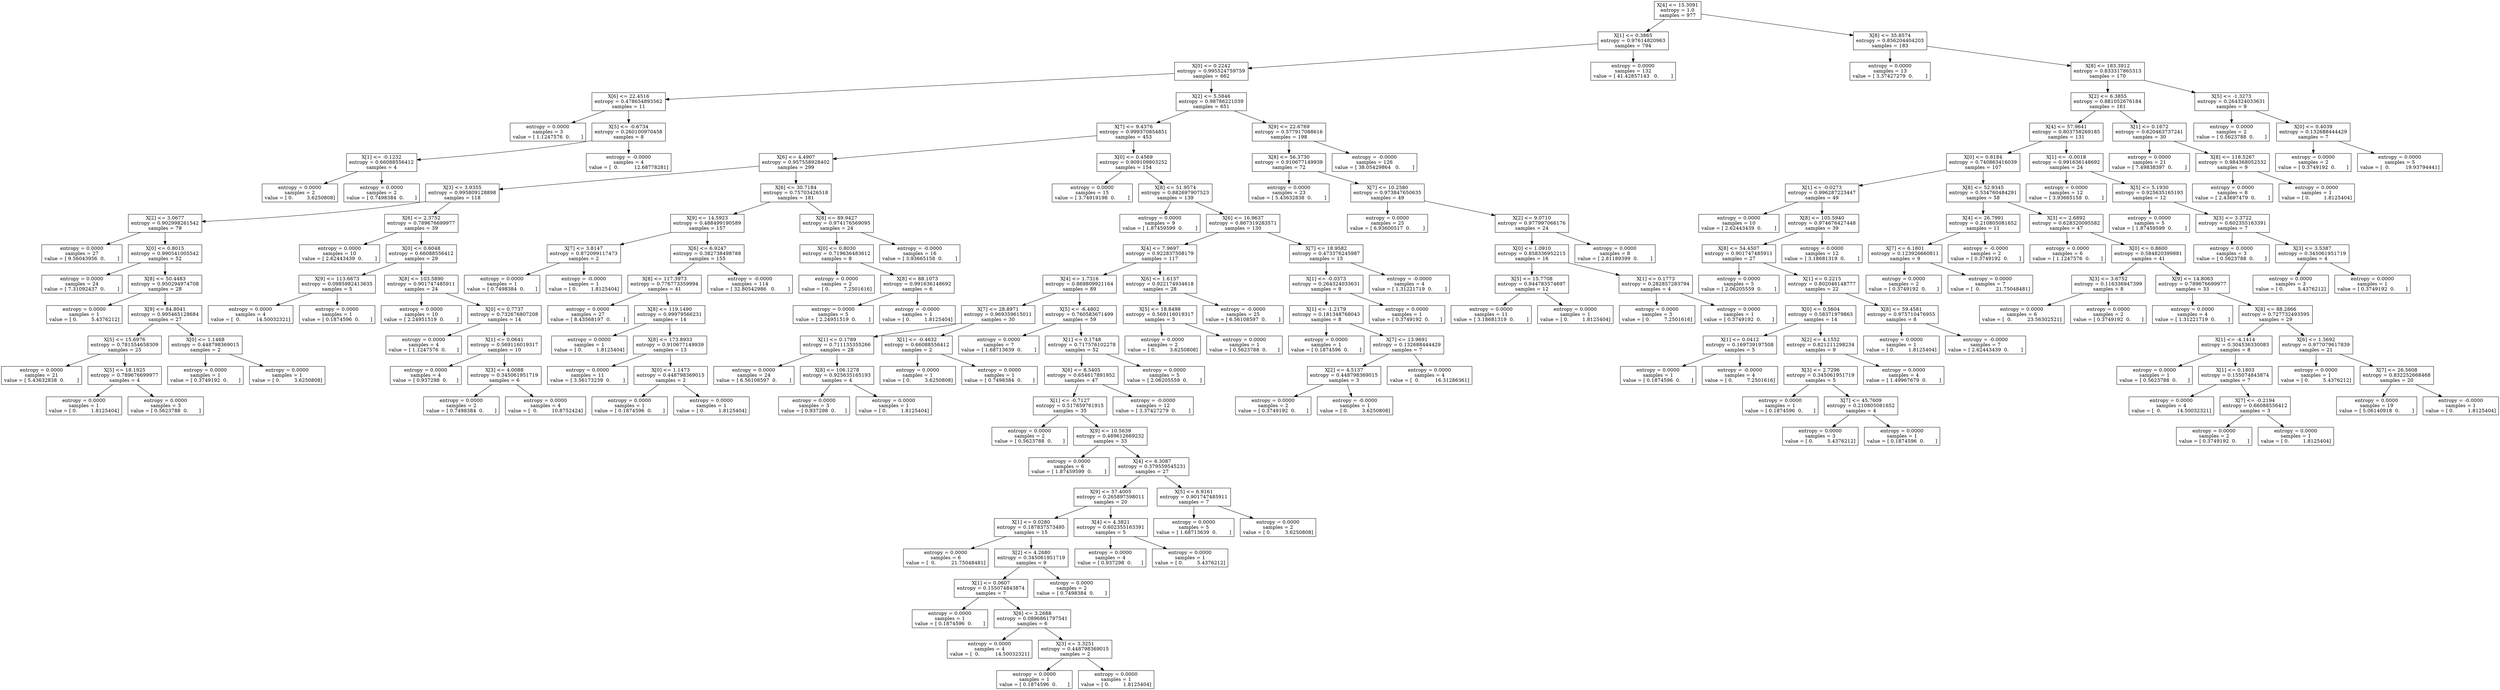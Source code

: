 digraph Tree {
0 [label="X[4] <= 15.3091\nentropy = 1.0\nsamples = 977", shape="box"] ;
1 [label="X[1] <= 0.3865\nentropy = 0.97614820963\nsamples = 794", shape="box"] ;
0 -> 1 ;
2 [label="X[0] <= 0.2242\nentropy = 0.995524759759\nsamples = 662", shape="box"] ;
1 -> 2 ;
3 [label="X[6] <= 22.4516\nentropy = 0.478654893562\nsamples = 11", shape="box"] ;
2 -> 3 ;
4 [label="entropy = 0.0000\nsamples = 3\nvalue = [ 1.1247576  0.       ]", shape="box"] ;
3 -> 4 ;
5 [label="X[5] <= -0.6734\nentropy = 0.260100970458\nsamples = 8", shape="box"] ;
3 -> 5 ;
6 [label="X[1] <= -0.1232\nentropy = 0.66088556412\nsamples = 4", shape="box"] ;
5 -> 6 ;
7 [label="entropy = 0.0000\nsamples = 2\nvalue = [ 0.         3.6250808]", shape="box"] ;
6 -> 7 ;
8 [label="entropy = 0.0000\nsamples = 2\nvalue = [ 0.7498384  0.       ]", shape="box"] ;
6 -> 8 ;
9 [label="entropy = -0.0000\nsamples = 4\nvalue = [  0.          12.68778281]", shape="box"] ;
5 -> 9 ;
10 [label="X[2] <= 5.5846\nentropy = 0.98786221039\nsamples = 651", shape="box"] ;
2 -> 10 ;
11 [label="X[7] <= 9.4376\nentropy = 0.999370854851\nsamples = 453", shape="box"] ;
10 -> 11 ;
12 [label="X[6] <= 4.4907\nentropy = 0.957558928402\nsamples = 299", shape="box"] ;
11 -> 12 ;
13 [label="X[3] <= 3.9355\nentropy = 0.995809128898\nsamples = 118", shape="box"] ;
12 -> 13 ;
14 [label="X[2] <= 3.0677\nentropy = 0.902998261542\nsamples = 79", shape="box"] ;
13 -> 14 ;
15 [label="entropy = 0.0000\nsamples = 27\nvalue = [ 9.56043956  0.        ]", shape="box"] ;
14 -> 15 ;
16 [label="X[0] <= 0.8015\nentropy = 0.990541005542\nsamples = 52", shape="box"] ;
14 -> 16 ;
17 [label="entropy = 0.0000\nsamples = 24\nvalue = [ 7.31092437  0.        ]", shape="box"] ;
16 -> 17 ;
18 [label="X[8] <= 50.4483\nentropy = 0.950294974708\nsamples = 28", shape="box"] ;
16 -> 18 ;
19 [label="entropy = 0.0000\nsamples = 1\nvalue = [ 0.         5.4376212]", shape="box"] ;
18 -> 19 ;
20 [label="X[9] <= 84.8041\nentropy = 0.995465128684\nsamples = 27", shape="box"] ;
18 -> 20 ;
21 [label="X[5] <= 15.6976\nentropy = 0.781554658309\nsamples = 25", shape="box"] ;
20 -> 21 ;
22 [label="entropy = 0.0000\nsamples = 21\nvalue = [ 5.43632838  0.        ]", shape="box"] ;
21 -> 22 ;
23 [label="X[5] <= 18.1925\nentropy = 0.789676699977\nsamples = 4", shape="box"] ;
21 -> 23 ;
24 [label="entropy = 0.0000\nsamples = 1\nvalue = [ 0.         1.8125404]", shape="box"] ;
23 -> 24 ;
25 [label="entropy = 0.0000\nsamples = 3\nvalue = [ 0.5623788  0.       ]", shape="box"] ;
23 -> 25 ;
26 [label="X[0] <= 1.1468\nentropy = 0.448798369015\nsamples = 2", shape="box"] ;
20 -> 26 ;
27 [label="entropy = 0.0000\nsamples = 1\nvalue = [ 0.3749192  0.       ]", shape="box"] ;
26 -> 27 ;
28 [label="entropy = 0.0000\nsamples = 1\nvalue = [ 0.         3.6250808]", shape="box"] ;
26 -> 28 ;
29 [label="X[6] <= 2.3752\nentropy = 0.789676699977\nsamples = 39", shape="box"] ;
13 -> 29 ;
30 [label="entropy = 0.0000\nsamples = 10\nvalue = [ 2.62443439  0.        ]", shape="box"] ;
29 -> 30 ;
31 [label="X[0] <= 0.6048\nentropy = 0.66088556412\nsamples = 29", shape="box"] ;
29 -> 31 ;
32 [label="X[9] <= 113.6673\nentropy = 0.0985982413635\nsamples = 5", shape="box"] ;
31 -> 32 ;
33 [label="entropy = 0.0000\nsamples = 4\nvalue = [  0.          14.50032321]", shape="box"] ;
32 -> 33 ;
34 [label="entropy = 0.0000\nsamples = 1\nvalue = [ 0.1874596  0.       ]", shape="box"] ;
32 -> 34 ;
35 [label="X[8] <= 103.5890\nentropy = 0.901747485911\nsamples = 24", shape="box"] ;
31 -> 35 ;
36 [label="entropy = 0.0000\nsamples = 10\nvalue = [ 2.24951519  0.        ]", shape="box"] ;
35 -> 36 ;
37 [label="X[0] <= 0.7737\nentropy = 0.732676807208\nsamples = 14", shape="box"] ;
35 -> 37 ;
38 [label="entropy = 0.0000\nsamples = 4\nvalue = [ 1.1247576  0.       ]", shape="box"] ;
37 -> 38 ;
39 [label="X[1] <= 0.0641\nentropy = 0.569116019317\nsamples = 10", shape="box"] ;
37 -> 39 ;
40 [label="entropy = 0.0000\nsamples = 4\nvalue = [ 0.937298  0.      ]", shape="box"] ;
39 -> 40 ;
41 [label="X[3] <= 4.0088\nentropy = 0.345061951719\nsamples = 6", shape="box"] ;
39 -> 41 ;
42 [label="entropy = 0.0000\nsamples = 2\nvalue = [ 0.7498384  0.       ]", shape="box"] ;
41 -> 42 ;
43 [label="entropy = 0.0000\nsamples = 4\nvalue = [  0.         10.8752424]", shape="box"] ;
41 -> 43 ;
44 [label="X[6] <= 30.7184\nentropy = 0.75703426518\nsamples = 181", shape="box"] ;
12 -> 44 ;
45 [label="X[9] <= 14.5923\nentropy = 0.488499190589\nsamples = 157", shape="box"] ;
44 -> 45 ;
46 [label="X[7] <= 3.8147\nentropy = 0.872099117473\nsamples = 2", shape="box"] ;
45 -> 46 ;
47 [label="entropy = 0.0000\nsamples = 1\nvalue = [ 0.7498384  0.       ]", shape="box"] ;
46 -> 47 ;
48 [label="entropy = -0.0000\nsamples = 1\nvalue = [ 0.         1.8125404]", shape="box"] ;
46 -> 48 ;
49 [label="X[6] <= 6.9247\nentropy = 0.382738498788\nsamples = 155", shape="box"] ;
45 -> 49 ;
50 [label="X[8] <= 117.3973\nentropy = 0.776773359994\nsamples = 41", shape="box"] ;
49 -> 50 ;
51 [label="entropy = 0.0000\nsamples = 27\nvalue = [ 8.43568197  0.        ]", shape="box"] ;
50 -> 51 ;
52 [label="X[8] <= 119.1490\nentropy = 0.99979566231\nsamples = 14", shape="box"] ;
50 -> 52 ;
53 [label="entropy = 0.0000\nsamples = 1\nvalue = [ 0.         1.8125404]", shape="box"] ;
52 -> 53 ;
54 [label="X[8] <= 173.8933\nentropy = 0.910677149939\nsamples = 13", shape="box"] ;
52 -> 54 ;
55 [label="entropy = 0.0000\nsamples = 11\nvalue = [ 3.56173239  0.        ]", shape="box"] ;
54 -> 55 ;
56 [label="X[0] <= 1.1473\nentropy = 0.448798369015\nsamples = 2", shape="box"] ;
54 -> 56 ;
57 [label="entropy = 0.0000\nsamples = 1\nvalue = [ 0.1874596  0.       ]", shape="box"] ;
56 -> 57 ;
58 [label="entropy = 0.0000\nsamples = 1\nvalue = [ 0.         1.8125404]", shape="box"] ;
56 -> 58 ;
59 [label="entropy = -0.0000\nsamples = 114\nvalue = [ 32.80542986   0.        ]", shape="box"] ;
49 -> 59 ;
60 [label="X[8] <= 89.9427\nentropy = 0.974176569095\nsamples = 24", shape="box"] ;
44 -> 60 ;
61 [label="X[0] <= 0.8030\nentropy = 0.719636483612\nsamples = 8", shape="box"] ;
60 -> 61 ;
62 [label="entropy = 0.0000\nsamples = 2\nvalue = [ 0.         7.2501616]", shape="box"] ;
61 -> 62 ;
63 [label="X[8] <= 88.1073\nentropy = 0.991636148692\nsamples = 6", shape="box"] ;
61 -> 63 ;
64 [label="entropy = 0.0000\nsamples = 5\nvalue = [ 2.24951519  0.        ]", shape="box"] ;
63 -> 64 ;
65 [label="entropy = -0.0000\nsamples = 1\nvalue = [ 0.         1.8125404]", shape="box"] ;
63 -> 65 ;
66 [label="entropy = -0.0000\nsamples = 16\nvalue = [ 3.93665158  0.        ]", shape="box"] ;
60 -> 66 ;
67 [label="X[0] <= 0.4569\nentropy = 0.909109803252\nsamples = 154", shape="box"] ;
11 -> 67 ;
68 [label="entropy = 0.0000\nsamples = 15\nvalue = [ 3.74919198  0.        ]", shape="box"] ;
67 -> 68 ;
69 [label="X[8] <= 51.9574\nentropy = 0.882697907523\nsamples = 139", shape="box"] ;
67 -> 69 ;
70 [label="entropy = 0.0000\nsamples = 9\nvalue = [ 1.87459599  0.        ]", shape="box"] ;
69 -> 70 ;
71 [label="X[6] <= 16.9637\nentropy = 0.867319283571\nsamples = 130", shape="box"] ;
69 -> 71 ;
72 [label="X[4] <= 7.9697\nentropy = 0.922837508179\nsamples = 117", shape="box"] ;
71 -> 72 ;
73 [label="X[4] <= 1.7316\nentropy = 0.869809921164\nsamples = 89", shape="box"] ;
72 -> 73 ;
74 [label="X[7] <= 28.8971\nentropy = 0.969359615011\nsamples = 30", shape="box"] ;
73 -> 74 ;
75 [label="X[1] <= 0.1789\nentropy = 0.711135355266\nsamples = 28", shape="box"] ;
74 -> 75 ;
76 [label="entropy = 0.0000\nsamples = 24\nvalue = [ 6.56108597  0.        ]", shape="box"] ;
75 -> 76 ;
77 [label="X[8] <= 106.1278\nentropy = 0.925635165193\nsamples = 4", shape="box"] ;
75 -> 77 ;
78 [label="entropy = 0.0000\nsamples = 3\nvalue = [ 0.937298  0.      ]", shape="box"] ;
77 -> 78 ;
79 [label="entropy = 0.0000\nsamples = 1\nvalue = [ 0.         1.8125404]", shape="box"] ;
77 -> 79 ;
80 [label="X[1] <= -0.4632\nentropy = 0.66088556412\nsamples = 2", shape="box"] ;
74 -> 80 ;
81 [label="entropy = 0.0000\nsamples = 1\nvalue = [ 0.         3.6250808]", shape="box"] ;
80 -> 81 ;
82 [label="entropy = 0.0000\nsamples = 1\nvalue = [ 0.7498384  0.       ]", shape="box"] ;
80 -> 82 ;
83 [label="X[5] <= -6.4802\nentropy = 0.760583671499\nsamples = 59", shape="box"] ;
73 -> 83 ;
84 [label="entropy = 0.0000\nsamples = 7\nvalue = [ 1.68713639  0.        ]", shape="box"] ;
83 -> 84 ;
85 [label="X[1] <= 0.1748\nentropy = 0.717576102278\nsamples = 52", shape="box"] ;
83 -> 85 ;
86 [label="X[6] <= 8.5405\nentropy = 0.654617891952\nsamples = 47", shape="box"] ;
85 -> 86 ;
87 [label="X[1] <= -0.7127\nentropy = 0.517859761915\nsamples = 35", shape="box"] ;
86 -> 87 ;
88 [label="entropy = 0.0000\nsamples = 2\nvalue = [ 0.5623788  0.       ]", shape="box"] ;
87 -> 88 ;
89 [label="X[9] <= 10.5639\nentropy = 0.489612669232\nsamples = 33", shape="box"] ;
87 -> 89 ;
90 [label="entropy = 0.0000\nsamples = 6\nvalue = [ 1.87459599  0.        ]", shape="box"] ;
89 -> 90 ;
91 [label="X[4] <= 6.3087\nentropy = 0.379559545231\nsamples = 27", shape="box"] ;
89 -> 91 ;
92 [label="X[9] <= 57.4005\nentropy = 0.265897598011\nsamples = 20", shape="box"] ;
91 -> 92 ;
93 [label="X[1] <= 0.0280\nentropy = 0.187837573495\nsamples = 15", shape="box"] ;
92 -> 93 ;
94 [label="entropy = 0.0000\nsamples = 6\nvalue = [  0.          21.75048481]", shape="box"] ;
93 -> 94 ;
95 [label="X[2] <= 4.2680\nentropy = 0.345061951719\nsamples = 9", shape="box"] ;
93 -> 95 ;
96 [label="X[1] <= 0.0607\nentropy = 0.155074843874\nsamples = 7", shape="box"] ;
95 -> 96 ;
97 [label="entropy = 0.0000\nsamples = 1\nvalue = [ 0.1874596  0.       ]", shape="box"] ;
96 -> 97 ;
98 [label="X[6] <= 3.2688\nentropy = 0.0896861797541\nsamples = 6", shape="box"] ;
96 -> 98 ;
99 [label="entropy = 0.0000\nsamples = 4\nvalue = [  0.          14.50032321]", shape="box"] ;
98 -> 99 ;
100 [label="X[3] <= 3.3251\nentropy = 0.448798369015\nsamples = 2", shape="box"] ;
98 -> 100 ;
101 [label="entropy = 0.0000\nsamples = 1\nvalue = [ 0.1874596  0.       ]", shape="box"] ;
100 -> 101 ;
102 [label="entropy = 0.0000\nsamples = 1\nvalue = [ 0.         1.8125404]", shape="box"] ;
100 -> 102 ;
103 [label="entropy = 0.0000\nsamples = 2\nvalue = [ 0.7498384  0.       ]", shape="box"] ;
95 -> 103 ;
104 [label="X[4] <= 4.3821\nentropy = 0.602355163391\nsamples = 5", shape="box"] ;
92 -> 104 ;
105 [label="entropy = 0.0000\nsamples = 4\nvalue = [ 0.937298  0.      ]", shape="box"] ;
104 -> 105 ;
106 [label="entropy = 0.0000\nsamples = 1\nvalue = [ 0.         5.4376212]", shape="box"] ;
104 -> 106 ;
107 [label="X[5] <= 6.9161\nentropy = 0.901747485911\nsamples = 7", shape="box"] ;
91 -> 107 ;
108 [label="entropy = 0.0000\nsamples = 5\nvalue = [ 1.68713639  0.        ]", shape="box"] ;
107 -> 108 ;
109 [label="entropy = 0.0000\nsamples = 2\nvalue = [ 0.         3.6250808]", shape="box"] ;
107 -> 109 ;
110 [label="entropy = -0.0000\nsamples = 12\nvalue = [ 3.37427279  0.        ]", shape="box"] ;
86 -> 110 ;
111 [label="entropy = 0.0000\nsamples = 5\nvalue = [ 2.06205559  0.        ]", shape="box"] ;
85 -> 111 ;
112 [label="X[6] <= 1.6137\nentropy = 0.922174934618\nsamples = 28", shape="box"] ;
72 -> 112 ;
113 [label="X[5] <= 18.8498\nentropy = 0.569116019317\nsamples = 3", shape="box"] ;
112 -> 113 ;
114 [label="entropy = 0.0000\nsamples = 2\nvalue = [ 0.         3.6250808]", shape="box"] ;
113 -> 114 ;
115 [label="entropy = 0.0000\nsamples = 1\nvalue = [ 0.5623788  0.       ]", shape="box"] ;
113 -> 115 ;
116 [label="entropy = -0.0000\nsamples = 25\nvalue = [ 6.56108597  0.        ]", shape="box"] ;
112 -> 116 ;
117 [label="X[7] <= 18.9582\nentropy = 0.473376245987\nsamples = 13", shape="box"] ;
71 -> 117 ;
118 [label="X[1] <= -0.0373\nentropy = 0.264324033631\nsamples = 9", shape="box"] ;
117 -> 118 ;
119 [label="X[1] <= -1.2179\nentropy = 0.181348768043\nsamples = 8", shape="box"] ;
118 -> 119 ;
120 [label="entropy = 0.0000\nsamples = 1\nvalue = [ 0.1874596  0.       ]", shape="box"] ;
119 -> 120 ;
121 [label="X[7] <= 13.9691\nentropy = 0.132688444429\nsamples = 7", shape="box"] ;
119 -> 121 ;
122 [label="X[2] <= 4.5137\nentropy = 0.448798369015\nsamples = 3", shape="box"] ;
121 -> 122 ;
123 [label="entropy = 0.0000\nsamples = 2\nvalue = [ 0.3749192  0.       ]", shape="box"] ;
122 -> 123 ;
124 [label="entropy = -0.0000\nsamples = 1\nvalue = [ 0.         3.6250808]", shape="box"] ;
122 -> 124 ;
125 [label="entropy = 0.0000\nsamples = 4\nvalue = [  0.          16.31286361]", shape="box"] ;
121 -> 125 ;
126 [label="entropy = 0.0000\nsamples = 1\nvalue = [ 0.3749192  0.       ]", shape="box"] ;
118 -> 126 ;
127 [label="entropy = -0.0000\nsamples = 4\nvalue = [ 1.31221719  0.        ]", shape="box"] ;
117 -> 127 ;
128 [label="X[9] <= 22.6769\nentropy = 0.577917088616\nsamples = 198", shape="box"] ;
10 -> 128 ;
129 [label="X[8] <= 56.3730\nentropy = 0.910677149939\nsamples = 72", shape="box"] ;
128 -> 129 ;
130 [label="entropy = 0.0000\nsamples = 23\nvalue = [ 5.43632838  0.        ]", shape="box"] ;
129 -> 130 ;
131 [label="X[7] <= 10.2580\nentropy = 0.973847650635\nsamples = 49", shape="box"] ;
129 -> 131 ;
132 [label="entropy = 0.0000\nsamples = 25\nvalue = [ 6.93600517  0.        ]", shape="box"] ;
131 -> 132 ;
133 [label="X[2] <= 9.0710\nentropy = 0.977997066176\nsamples = 24", shape="box"] ;
131 -> 133 ;
134 [label="X[0] <= 1.0910\nentropy = 0.858336952215\nsamples = 16", shape="box"] ;
133 -> 134 ;
135 [label="X[5] <= 15.7708\nentropy = 0.944783574697\nsamples = 12", shape="box"] ;
134 -> 135 ;
136 [label="entropy = 0.0000\nsamples = 11\nvalue = [ 3.18681319  0.        ]", shape="box"] ;
135 -> 136 ;
137 [label="entropy = 0.0000\nsamples = 1\nvalue = [ 0.         1.8125404]", shape="box"] ;
135 -> 137 ;
138 [label="X[1] <= 0.1773\nentropy = 0.282857283794\nsamples = 4", shape="box"] ;
134 -> 138 ;
139 [label="entropy = 0.0000\nsamples = 3\nvalue = [ 0.         7.2501616]", shape="box"] ;
138 -> 139 ;
140 [label="entropy = 0.0000\nsamples = 1\nvalue = [ 0.3749192  0.       ]", shape="box"] ;
138 -> 140 ;
141 [label="entropy = 0.0000\nsamples = 8\nvalue = [ 2.81189399  0.        ]", shape="box"] ;
133 -> 141 ;
142 [label="entropy = -0.0000\nsamples = 126\nvalue = [ 38.05429864   0.        ]", shape="box"] ;
128 -> 142 ;
143 [label="entropy = 0.0000\nsamples = 132\nvalue = [ 41.42857143   0.        ]", shape="box"] ;
1 -> 143 ;
144 [label="X[8] <= 35.8574\nentropy = 0.856204404203\nsamples = 183", shape="box"] ;
0 -> 144 ;
145 [label="entropy = 0.0000\nsamples = 13\nvalue = [ 3.37427279  0.        ]", shape="box"] ;
144 -> 145 ;
146 [label="X[8] <= 183.3912\nentropy = 0.833317865313\nsamples = 170", shape="box"] ;
144 -> 146 ;
147 [label="X[2] <= 6.3855\nentropy = 0.881052676184\nsamples = 161", shape="box"] ;
146 -> 147 ;
148 [label="X[4] <= 57.9641\nentropy = 0.803758269185\nsamples = 131", shape="box"] ;
147 -> 148 ;
149 [label="X[0] <= 0.8184\nentropy = 0.740863416039\nsamples = 107", shape="box"] ;
148 -> 149 ;
150 [label="X[1] <= -0.0273\nentropy = 0.996287223447\nsamples = 49", shape="box"] ;
149 -> 150 ;
151 [label="entropy = 0.0000\nsamples = 10\nvalue = [ 2.62443439  0.        ]", shape="box"] ;
150 -> 151 ;
152 [label="X[8] <= 105.5940\nentropy = 0.974676427448\nsamples = 39", shape="box"] ;
150 -> 152 ;
153 [label="X[8] <= 54.4507\nentropy = 0.901747485911\nsamples = 27", shape="box"] ;
152 -> 153 ;
154 [label="entropy = 0.0000\nsamples = 5\nvalue = [ 2.06205559  0.        ]", shape="box"] ;
153 -> 154 ;
155 [label="X[1] <= 0.2215\nentropy = 0.802046148777\nsamples = 22", shape="box"] ;
153 -> 155 ;
156 [label="X[0] <= 0.5604\nentropy = 0.58371979863\nsamples = 14", shape="box"] ;
155 -> 156 ;
157 [label="X[1] <= 0.0412\nentropy = 0.169739197508\nsamples = 5", shape="box"] ;
156 -> 157 ;
158 [label="entropy = 0.0000\nsamples = 1\nvalue = [ 0.1874596  0.       ]", shape="box"] ;
157 -> 158 ;
159 [label="entropy = -0.0000\nsamples = 4\nvalue = [ 0.         7.2501616]", shape="box"] ;
157 -> 159 ;
160 [label="X[2] <= 4.1552\nentropy = 0.821211298234\nsamples = 9", shape="box"] ;
156 -> 160 ;
161 [label="X[3] <= 2.7296\nentropy = 0.345061951719\nsamples = 5", shape="box"] ;
160 -> 161 ;
162 [label="entropy = 0.0000\nsamples = 1\nvalue = [ 0.1874596  0.       ]", shape="box"] ;
161 -> 162 ;
163 [label="X[7] <= 45.7609\nentropy = 0.210805081652\nsamples = 4", shape="box"] ;
161 -> 163 ;
164 [label="entropy = 0.0000\nsamples = 3\nvalue = [ 0.         5.4376212]", shape="box"] ;
163 -> 164 ;
165 [label="entropy = 0.0000\nsamples = 1\nvalue = [ 0.1874596  0.       ]", shape="box"] ;
163 -> 165 ;
166 [label="entropy = 0.0000\nsamples = 4\nvalue = [ 1.49967679  0.        ]", shape="box"] ;
160 -> 166 ;
167 [label="X[8] <= 59.4581\nentropy = 0.975710476955\nsamples = 8", shape="box"] ;
155 -> 167 ;
168 [label="entropy = 0.0000\nsamples = 1\nvalue = [ 0.         1.8125404]", shape="box"] ;
167 -> 168 ;
169 [label="entropy = -0.0000\nsamples = 7\nvalue = [ 2.62443439  0.        ]", shape="box"] ;
167 -> 169 ;
170 [label="entropy = 0.0000\nsamples = 12\nvalue = [ 3.18681319  0.        ]", shape="box"] ;
152 -> 170 ;
171 [label="X[8] <= 52.9345\nentropy = 0.534760484291\nsamples = 58", shape="box"] ;
149 -> 171 ;
172 [label="X[4] <= 26.7991\nentropy = 0.210805081652\nsamples = 11", shape="box"] ;
171 -> 172 ;
173 [label="X[7] <= 6.1801\nentropy = 0.123926660811\nsamples = 9", shape="box"] ;
172 -> 173 ;
174 [label="entropy = 0.0000\nsamples = 2\nvalue = [ 0.3749192  0.       ]", shape="box"] ;
173 -> 174 ;
175 [label="entropy = 0.0000\nsamples = 7\nvalue = [  0.          21.75048481]", shape="box"] ;
173 -> 175 ;
176 [label="entropy = -0.0000\nsamples = 2\nvalue = [ 0.3749192  0.       ]", shape="box"] ;
172 -> 176 ;
177 [label="X[3] <= 2.6892\nentropy = 0.628320095582\nsamples = 47", shape="box"] ;
171 -> 177 ;
178 [label="entropy = 0.0000\nsamples = 6\nvalue = [ 1.1247576  0.       ]", shape="box"] ;
177 -> 178 ;
179 [label="X[0] <= 0.8600\nentropy = 0.584820399881\nsamples = 41", shape="box"] ;
177 -> 179 ;
180 [label="X[3] <= 3.6752\nentropy = 0.116336947399\nsamples = 8", shape="box"] ;
179 -> 180 ;
181 [label="entropy = 0.0000\nsamples = 6\nvalue = [  0.          23.56302521]", shape="box"] ;
180 -> 181 ;
182 [label="entropy = 0.0000\nsamples = 2\nvalue = [ 0.3749192  0.       ]", shape="box"] ;
180 -> 182 ;
183 [label="X[9] <= 14.8063\nentropy = 0.789676699977\nsamples = 33", shape="box"] ;
179 -> 183 ;
184 [label="entropy = 0.0000\nsamples = 4\nvalue = [ 1.31221719  0.        ]", shape="box"] ;
183 -> 184 ;
185 [label="X[8] <= 88.2866\nentropy = 0.727732493595\nsamples = 29", shape="box"] ;
183 -> 185 ;
186 [label="X[1] <= -4.1414\nentropy = 0.304536330083\nsamples = 8", shape="box"] ;
185 -> 186 ;
187 [label="entropy = 0.0000\nsamples = 1\nvalue = [ 0.5623788  0.       ]", shape="box"] ;
186 -> 187 ;
188 [label="X[1] <= 0.1803\nentropy = 0.155074843874\nsamples = 7", shape="box"] ;
186 -> 188 ;
189 [label="entropy = 0.0000\nsamples = 4\nvalue = [  0.          14.50032321]", shape="box"] ;
188 -> 189 ;
190 [label="X[7] <= -0.2194\nentropy = 0.66088556412\nsamples = 3", shape="box"] ;
188 -> 190 ;
191 [label="entropy = 0.0000\nsamples = 2\nvalue = [ 0.3749192  0.       ]", shape="box"] ;
190 -> 191 ;
192 [label="entropy = 0.0000\nsamples = 1\nvalue = [ 0.         1.8125404]", shape="box"] ;
190 -> 192 ;
193 [label="X[6] <= 1.5692\nentropy = 0.977079617839\nsamples = 21", shape="box"] ;
185 -> 193 ;
194 [label="entropy = 0.0000\nsamples = 1\nvalue = [ 0.         5.4376212]", shape="box"] ;
193 -> 194 ;
195 [label="X[7] <= 26.5608\nentropy = 0.832252668468\nsamples = 20", shape="box"] ;
193 -> 195 ;
196 [label="entropy = 0.0000\nsamples = 19\nvalue = [ 5.06140918  0.        ]", shape="box"] ;
195 -> 196 ;
197 [label="entropy = -0.0000\nsamples = 1\nvalue = [ 0.         1.8125404]", shape="box"] ;
195 -> 197 ;
198 [label="X[1] <= -0.0018\nentropy = 0.991636148692\nsamples = 24", shape="box"] ;
148 -> 198 ;
199 [label="entropy = 0.0000\nsamples = 12\nvalue = [ 3.93665158  0.        ]", shape="box"] ;
198 -> 199 ;
200 [label="X[5] <= 5.1930\nentropy = 0.925635165193\nsamples = 12", shape="box"] ;
198 -> 200 ;
201 [label="entropy = 0.0000\nsamples = 5\nvalue = [ 1.87459599  0.        ]", shape="box"] ;
200 -> 201 ;
202 [label="X[3] <= 3.3722\nentropy = 0.602355163391\nsamples = 7", shape="box"] ;
200 -> 202 ;
203 [label="entropy = 0.0000\nsamples = 3\nvalue = [ 0.5623788  0.       ]", shape="box"] ;
202 -> 203 ;
204 [label="X[3] <= 3.5387\nentropy = 0.345061951719\nsamples = 4", shape="box"] ;
202 -> 204 ;
205 [label="entropy = 0.0000\nsamples = 3\nvalue = [ 0.         5.4376212]", shape="box"] ;
204 -> 205 ;
206 [label="entropy = 0.0000\nsamples = 1\nvalue = [ 0.3749192  0.       ]", shape="box"] ;
204 -> 206 ;
207 [label="X[1] <= 0.1672\nentropy = 0.620463737241\nsamples = 30", shape="box"] ;
147 -> 207 ;
208 [label="entropy = 0.0000\nsamples = 21\nvalue = [ 7.49838397  0.        ]", shape="box"] ;
207 -> 208 ;
209 [label="X[8] <= 118.5267\nentropy = 0.984368052532\nsamples = 9", shape="box"] ;
207 -> 209 ;
210 [label="entropy = 0.0000\nsamples = 8\nvalue = [ 2.43697479  0.        ]", shape="box"] ;
209 -> 210 ;
211 [label="entropy = 0.0000\nsamples = 1\nvalue = [ 0.         1.8125404]", shape="box"] ;
209 -> 211 ;
212 [label="X[5] <= -1.3273\nentropy = 0.264324033631\nsamples = 9", shape="box"] ;
146 -> 212 ;
213 [label="entropy = 0.0000\nsamples = 2\nvalue = [ 0.5623788  0.       ]", shape="box"] ;
212 -> 213 ;
214 [label="X[0] <= 0.4039\nentropy = 0.132688444429\nsamples = 7", shape="box"] ;
212 -> 214 ;
215 [label="entropy = 0.0000\nsamples = 2\nvalue = [ 0.3749192  0.       ]", shape="box"] ;
214 -> 215 ;
216 [label="entropy = 0.0000\nsamples = 5\nvalue = [  0.          19.93794441]", shape="box"] ;
214 -> 216 ;
}